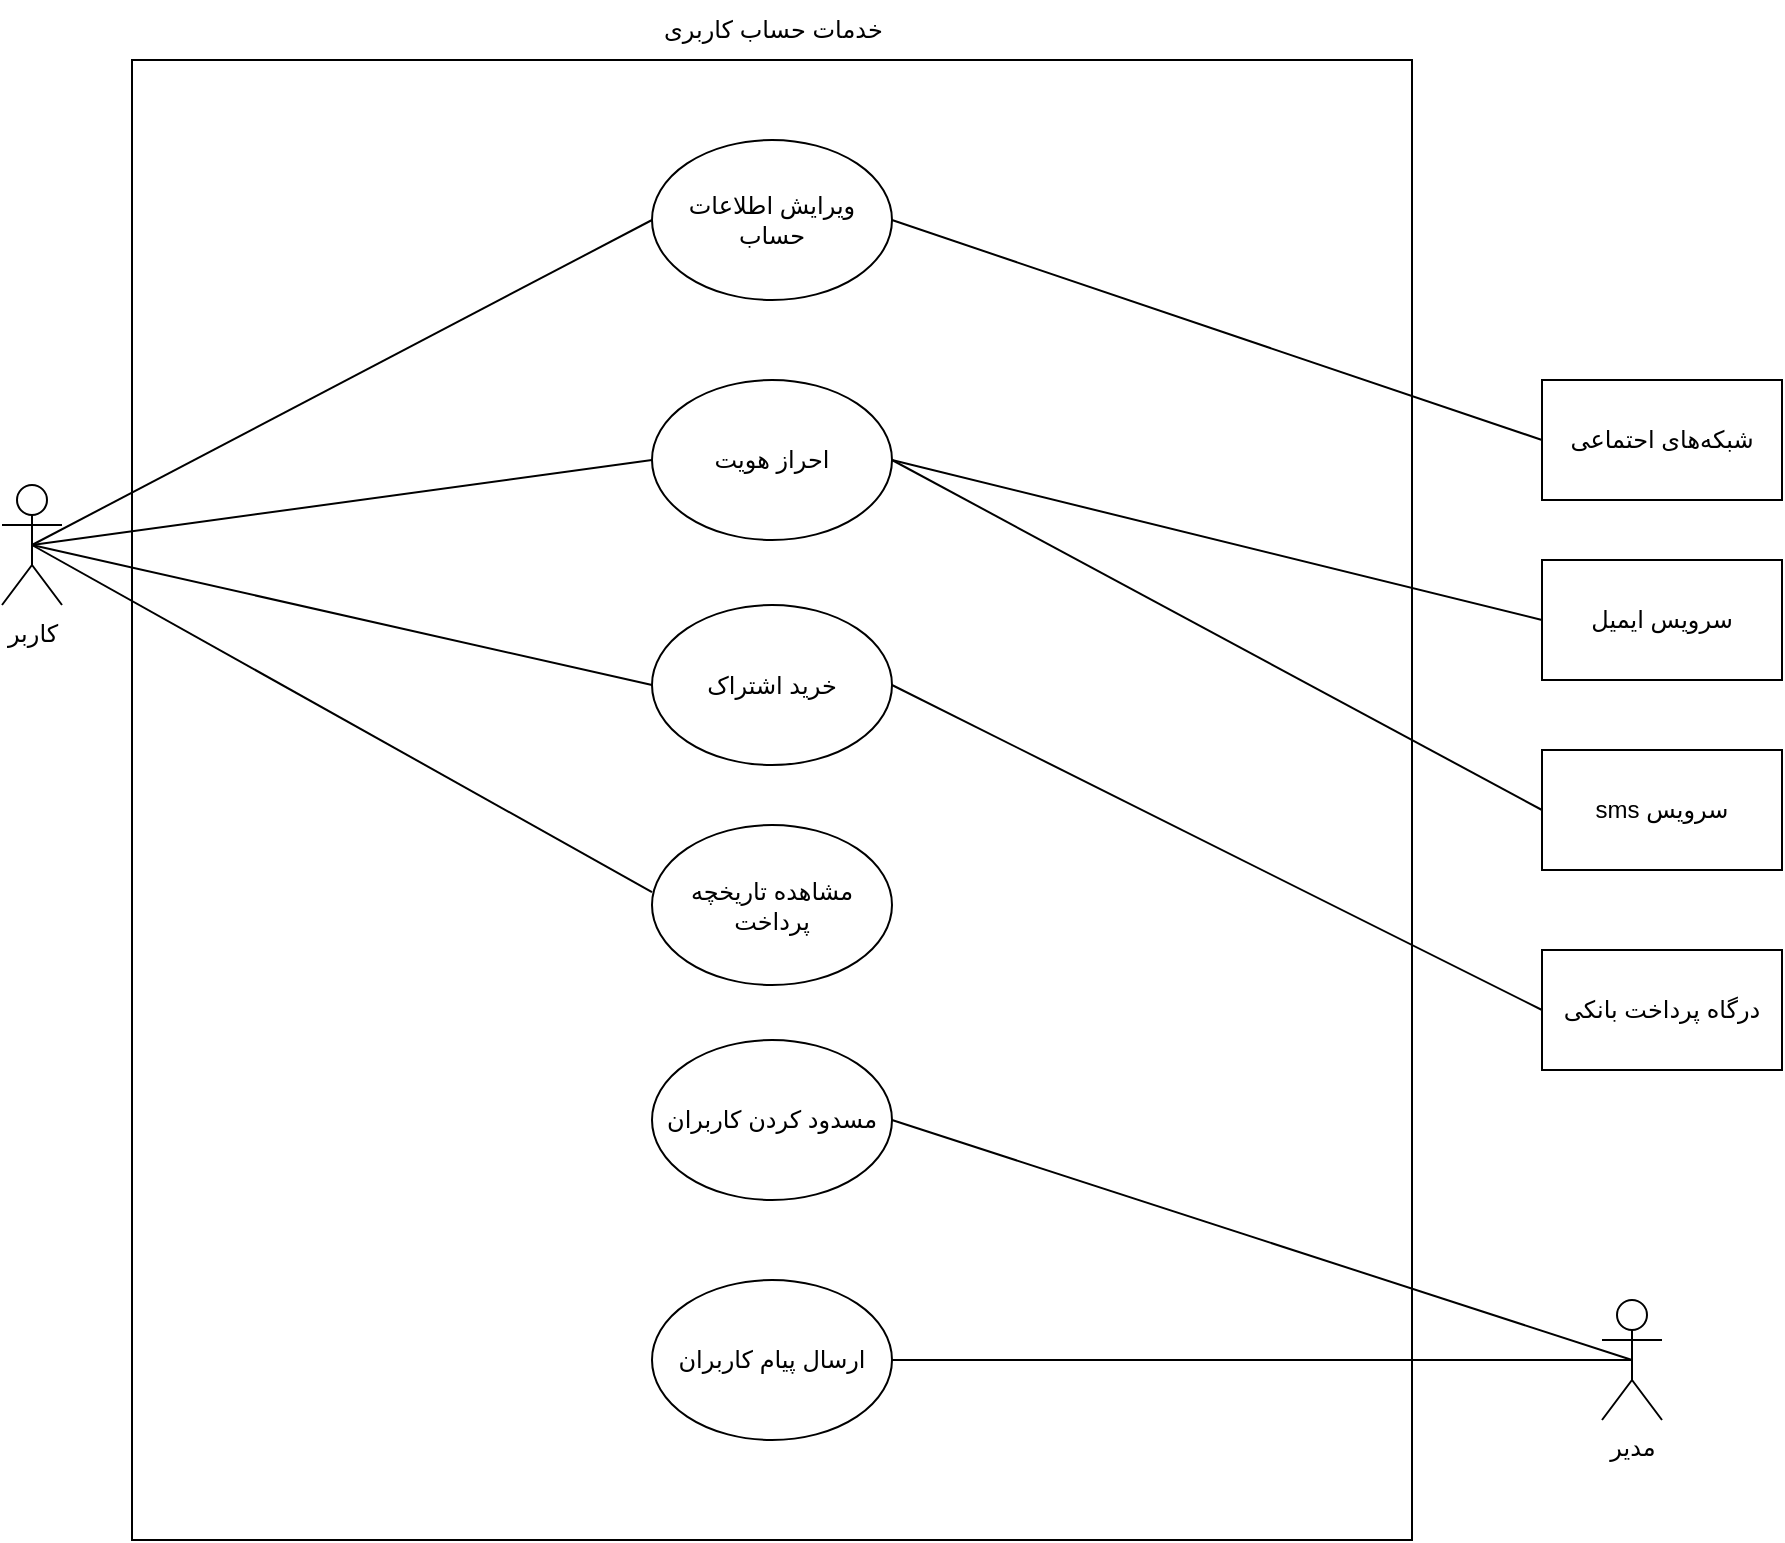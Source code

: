 <mxfile version="20.7.4" type="github">
  <diagram id="B4VIHV4gWbedfGvLxSOv" name="Page-1">
    <mxGraphModel dx="1420" dy="728" grid="1" gridSize="10" guides="1" tooltips="1" connect="1" arrows="1" fold="1" page="1" pageScale="1" pageWidth="850" pageHeight="1100" math="0" shadow="0">
      <root>
        <mxCell id="0" />
        <mxCell id="1" parent="0" />
        <mxCell id="CRqFt1msTzASwH1DAxI6-2" value="" style="rounded=0;whiteSpace=wrap;html=1;" vertex="1" parent="1">
          <mxGeometry x="105" y="50" width="640" height="740" as="geometry" />
        </mxCell>
        <mxCell id="CRqFt1msTzASwH1DAxI6-3" value="خدمات حساب کاربری" style="text;strokeColor=none;fillColor=none;align=left;verticalAlign=middle;spacingLeft=4;spacingRight=4;overflow=hidden;points=[[0,0.5],[1,0.5]];portConstraint=eastwest;rotatable=0;whiteSpace=wrap;html=1;" vertex="1" parent="1">
          <mxGeometry x="365" y="20" width="120" height="30" as="geometry" />
        </mxCell>
        <mxCell id="CRqFt1msTzASwH1DAxI6-4" value="کاربر" style="shape=umlActor;verticalLabelPosition=bottom;verticalAlign=top;html=1;outlineConnect=0;" vertex="1" parent="1">
          <mxGeometry x="40" y="262.5" width="30" height="60" as="geometry" />
        </mxCell>
        <mxCell id="CRqFt1msTzASwH1DAxI6-7" value="سرویس ایمیل" style="rounded=0;whiteSpace=wrap;html=1;" vertex="1" parent="1">
          <mxGeometry x="810" y="300" width="120" height="60" as="geometry" />
        </mxCell>
        <mxCell id="CRqFt1msTzASwH1DAxI6-8" value="sms سرویس" style="rounded=0;whiteSpace=wrap;html=1;" vertex="1" parent="1">
          <mxGeometry x="810" y="395" width="120" height="60" as="geometry" />
        </mxCell>
        <mxCell id="CRqFt1msTzASwH1DAxI6-9" value="درگاه پرداخت بانکی" style="rounded=0;whiteSpace=wrap;html=1;" vertex="1" parent="1">
          <mxGeometry x="810" y="495" width="120" height="60" as="geometry" />
        </mxCell>
        <mxCell id="CRqFt1msTzASwH1DAxI6-10" value="شبکه‌های احتماعی" style="rounded=0;whiteSpace=wrap;html=1;" vertex="1" parent="1">
          <mxGeometry x="810" y="210" width="120" height="60" as="geometry" />
        </mxCell>
        <mxCell id="CRqFt1msTzASwH1DAxI6-12" value="ویرایش اطلاعات حساب" style="ellipse;whiteSpace=wrap;html=1;" vertex="1" parent="1">
          <mxGeometry x="365" y="90" width="120" height="80" as="geometry" />
        </mxCell>
        <mxCell id="CRqFt1msTzASwH1DAxI6-13" value="احراز هویت" style="ellipse;whiteSpace=wrap;html=1;" vertex="1" parent="1">
          <mxGeometry x="365" y="210" width="120" height="80" as="geometry" />
        </mxCell>
        <mxCell id="CRqFt1msTzASwH1DAxI6-14" value="خرید اشتراک" style="ellipse;whiteSpace=wrap;html=1;" vertex="1" parent="1">
          <mxGeometry x="365" y="322.5" width="120" height="80" as="geometry" />
        </mxCell>
        <mxCell id="CRqFt1msTzASwH1DAxI6-18" value="مشاهده تاریخچه پرداخت" style="ellipse;whiteSpace=wrap;html=1;" vertex="1" parent="1">
          <mxGeometry x="365" y="432.5" width="120" height="80" as="geometry" />
        </mxCell>
        <mxCell id="CRqFt1msTzASwH1DAxI6-21" value="مسدود کردن کاربران" style="ellipse;whiteSpace=wrap;html=1;" vertex="1" parent="1">
          <mxGeometry x="365" y="540" width="120" height="80" as="geometry" />
        </mxCell>
        <mxCell id="CRqFt1msTzASwH1DAxI6-22" value="ارسال پیام کاربران" style="ellipse;whiteSpace=wrap;html=1;" vertex="1" parent="1">
          <mxGeometry x="365" y="660" width="120" height="80" as="geometry" />
        </mxCell>
        <mxCell id="CRqFt1msTzASwH1DAxI6-23" value="مدیر" style="shape=umlActor;verticalLabelPosition=bottom;verticalAlign=top;html=1;outlineConnect=0;" vertex="1" parent="1">
          <mxGeometry x="840" y="670" width="30" height="60" as="geometry" />
        </mxCell>
        <mxCell id="CRqFt1msTzASwH1DAxI6-29" value="" style="endArrow=none;html=1;rounded=0;entryX=0;entryY=0.5;entryDx=0;entryDy=0;exitX=1;exitY=0.5;exitDx=0;exitDy=0;" edge="1" parent="1" source="CRqFt1msTzASwH1DAxI6-13" target="CRqFt1msTzASwH1DAxI6-7">
          <mxGeometry width="50" height="50" relative="1" as="geometry">
            <mxPoint x="620" y="300" as="sourcePoint" />
            <mxPoint x="670" y="250" as="targetPoint" />
          </mxGeometry>
        </mxCell>
        <mxCell id="CRqFt1msTzASwH1DAxI6-32" value="" style="endArrow=none;html=1;rounded=0;entryX=1;entryY=0.5;entryDx=0;entryDy=0;exitX=0;exitY=0.5;exitDx=0;exitDy=0;" edge="1" parent="1" source="CRqFt1msTzASwH1DAxI6-8" target="CRqFt1msTzASwH1DAxI6-13">
          <mxGeometry width="50" height="50" relative="1" as="geometry">
            <mxPoint x="370" y="390" as="sourcePoint" />
            <mxPoint x="420" y="340" as="targetPoint" />
          </mxGeometry>
        </mxCell>
        <mxCell id="CRqFt1msTzASwH1DAxI6-33" value="" style="endArrow=none;html=1;rounded=0;exitX=1;exitY=0.5;exitDx=0;exitDy=0;entryX=0;entryY=0.5;entryDx=0;entryDy=0;" edge="1" parent="1" source="CRqFt1msTzASwH1DAxI6-12" target="CRqFt1msTzASwH1DAxI6-10">
          <mxGeometry width="50" height="50" relative="1" as="geometry">
            <mxPoint x="370" y="390" as="sourcePoint" />
            <mxPoint x="420" y="340" as="targetPoint" />
          </mxGeometry>
        </mxCell>
        <mxCell id="CRqFt1msTzASwH1DAxI6-34" value="" style="endArrow=none;html=1;rounded=0;entryX=0;entryY=0.5;entryDx=0;entryDy=0;exitX=1;exitY=0.5;exitDx=0;exitDy=0;" edge="1" parent="1" source="CRqFt1msTzASwH1DAxI6-14" target="CRqFt1msTzASwH1DAxI6-9">
          <mxGeometry width="50" height="50" relative="1" as="geometry">
            <mxPoint x="370" y="390" as="sourcePoint" />
            <mxPoint x="420" y="340" as="targetPoint" />
          </mxGeometry>
        </mxCell>
        <mxCell id="CRqFt1msTzASwH1DAxI6-35" value="" style="endArrow=none;html=1;rounded=0;entryX=0.5;entryY=0.5;entryDx=0;entryDy=0;entryPerimeter=0;exitX=1;exitY=0.5;exitDx=0;exitDy=0;" edge="1" parent="1" source="CRqFt1msTzASwH1DAxI6-21" target="CRqFt1msTzASwH1DAxI6-23">
          <mxGeometry width="50" height="50" relative="1" as="geometry">
            <mxPoint x="370" y="390" as="sourcePoint" />
            <mxPoint x="420" y="340" as="targetPoint" />
          </mxGeometry>
        </mxCell>
        <mxCell id="CRqFt1msTzASwH1DAxI6-36" value="" style="endArrow=none;html=1;rounded=0;entryX=0.5;entryY=0.5;entryDx=0;entryDy=0;entryPerimeter=0;exitX=1;exitY=0.5;exitDx=0;exitDy=0;" edge="1" parent="1" source="CRqFt1msTzASwH1DAxI6-22" target="CRqFt1msTzASwH1DAxI6-23">
          <mxGeometry width="50" height="50" relative="1" as="geometry">
            <mxPoint x="480" y="700" as="sourcePoint" />
            <mxPoint x="420" y="650" as="targetPoint" />
          </mxGeometry>
        </mxCell>
        <mxCell id="CRqFt1msTzASwH1DAxI6-37" value="" style="endArrow=none;html=1;rounded=0;entryX=0.5;entryY=0.5;entryDx=0;entryDy=0;entryPerimeter=0;exitX=0;exitY=0.419;exitDx=0;exitDy=0;exitPerimeter=0;" edge="1" parent="1" source="CRqFt1msTzASwH1DAxI6-18" target="CRqFt1msTzASwH1DAxI6-4">
          <mxGeometry width="50" height="50" relative="1" as="geometry">
            <mxPoint x="370" y="460" as="sourcePoint" />
            <mxPoint x="420" y="410" as="targetPoint" />
          </mxGeometry>
        </mxCell>
        <mxCell id="CRqFt1msTzASwH1DAxI6-38" value="" style="endArrow=none;html=1;rounded=0;entryX=0;entryY=0.5;entryDx=0;entryDy=0;exitX=0.5;exitY=0.5;exitDx=0;exitDy=0;exitPerimeter=0;" edge="1" parent="1" source="CRqFt1msTzASwH1DAxI6-4" target="CRqFt1msTzASwH1DAxI6-14">
          <mxGeometry width="50" height="50" relative="1" as="geometry">
            <mxPoint x="370" y="460" as="sourcePoint" />
            <mxPoint x="420" y="410" as="targetPoint" />
          </mxGeometry>
        </mxCell>
        <mxCell id="CRqFt1msTzASwH1DAxI6-39" value="" style="endArrow=none;html=1;rounded=0;entryX=0;entryY=0.5;entryDx=0;entryDy=0;exitX=0.5;exitY=0.5;exitDx=0;exitDy=0;exitPerimeter=0;" edge="1" parent="1" source="CRqFt1msTzASwH1DAxI6-4" target="CRqFt1msTzASwH1DAxI6-13">
          <mxGeometry width="50" height="50" relative="1" as="geometry">
            <mxPoint x="370" y="460" as="sourcePoint" />
            <mxPoint x="420" y="410" as="targetPoint" />
          </mxGeometry>
        </mxCell>
        <mxCell id="CRqFt1msTzASwH1DAxI6-40" value="" style="endArrow=none;html=1;rounded=0;exitX=0.5;exitY=0.5;exitDx=0;exitDy=0;exitPerimeter=0;entryX=0;entryY=0.5;entryDx=0;entryDy=0;" edge="1" parent="1" source="CRqFt1msTzASwH1DAxI6-4" target="CRqFt1msTzASwH1DAxI6-12">
          <mxGeometry width="50" height="50" relative="1" as="geometry">
            <mxPoint x="370" y="460" as="sourcePoint" />
            <mxPoint x="420" y="410" as="targetPoint" />
          </mxGeometry>
        </mxCell>
      </root>
    </mxGraphModel>
  </diagram>
</mxfile>
